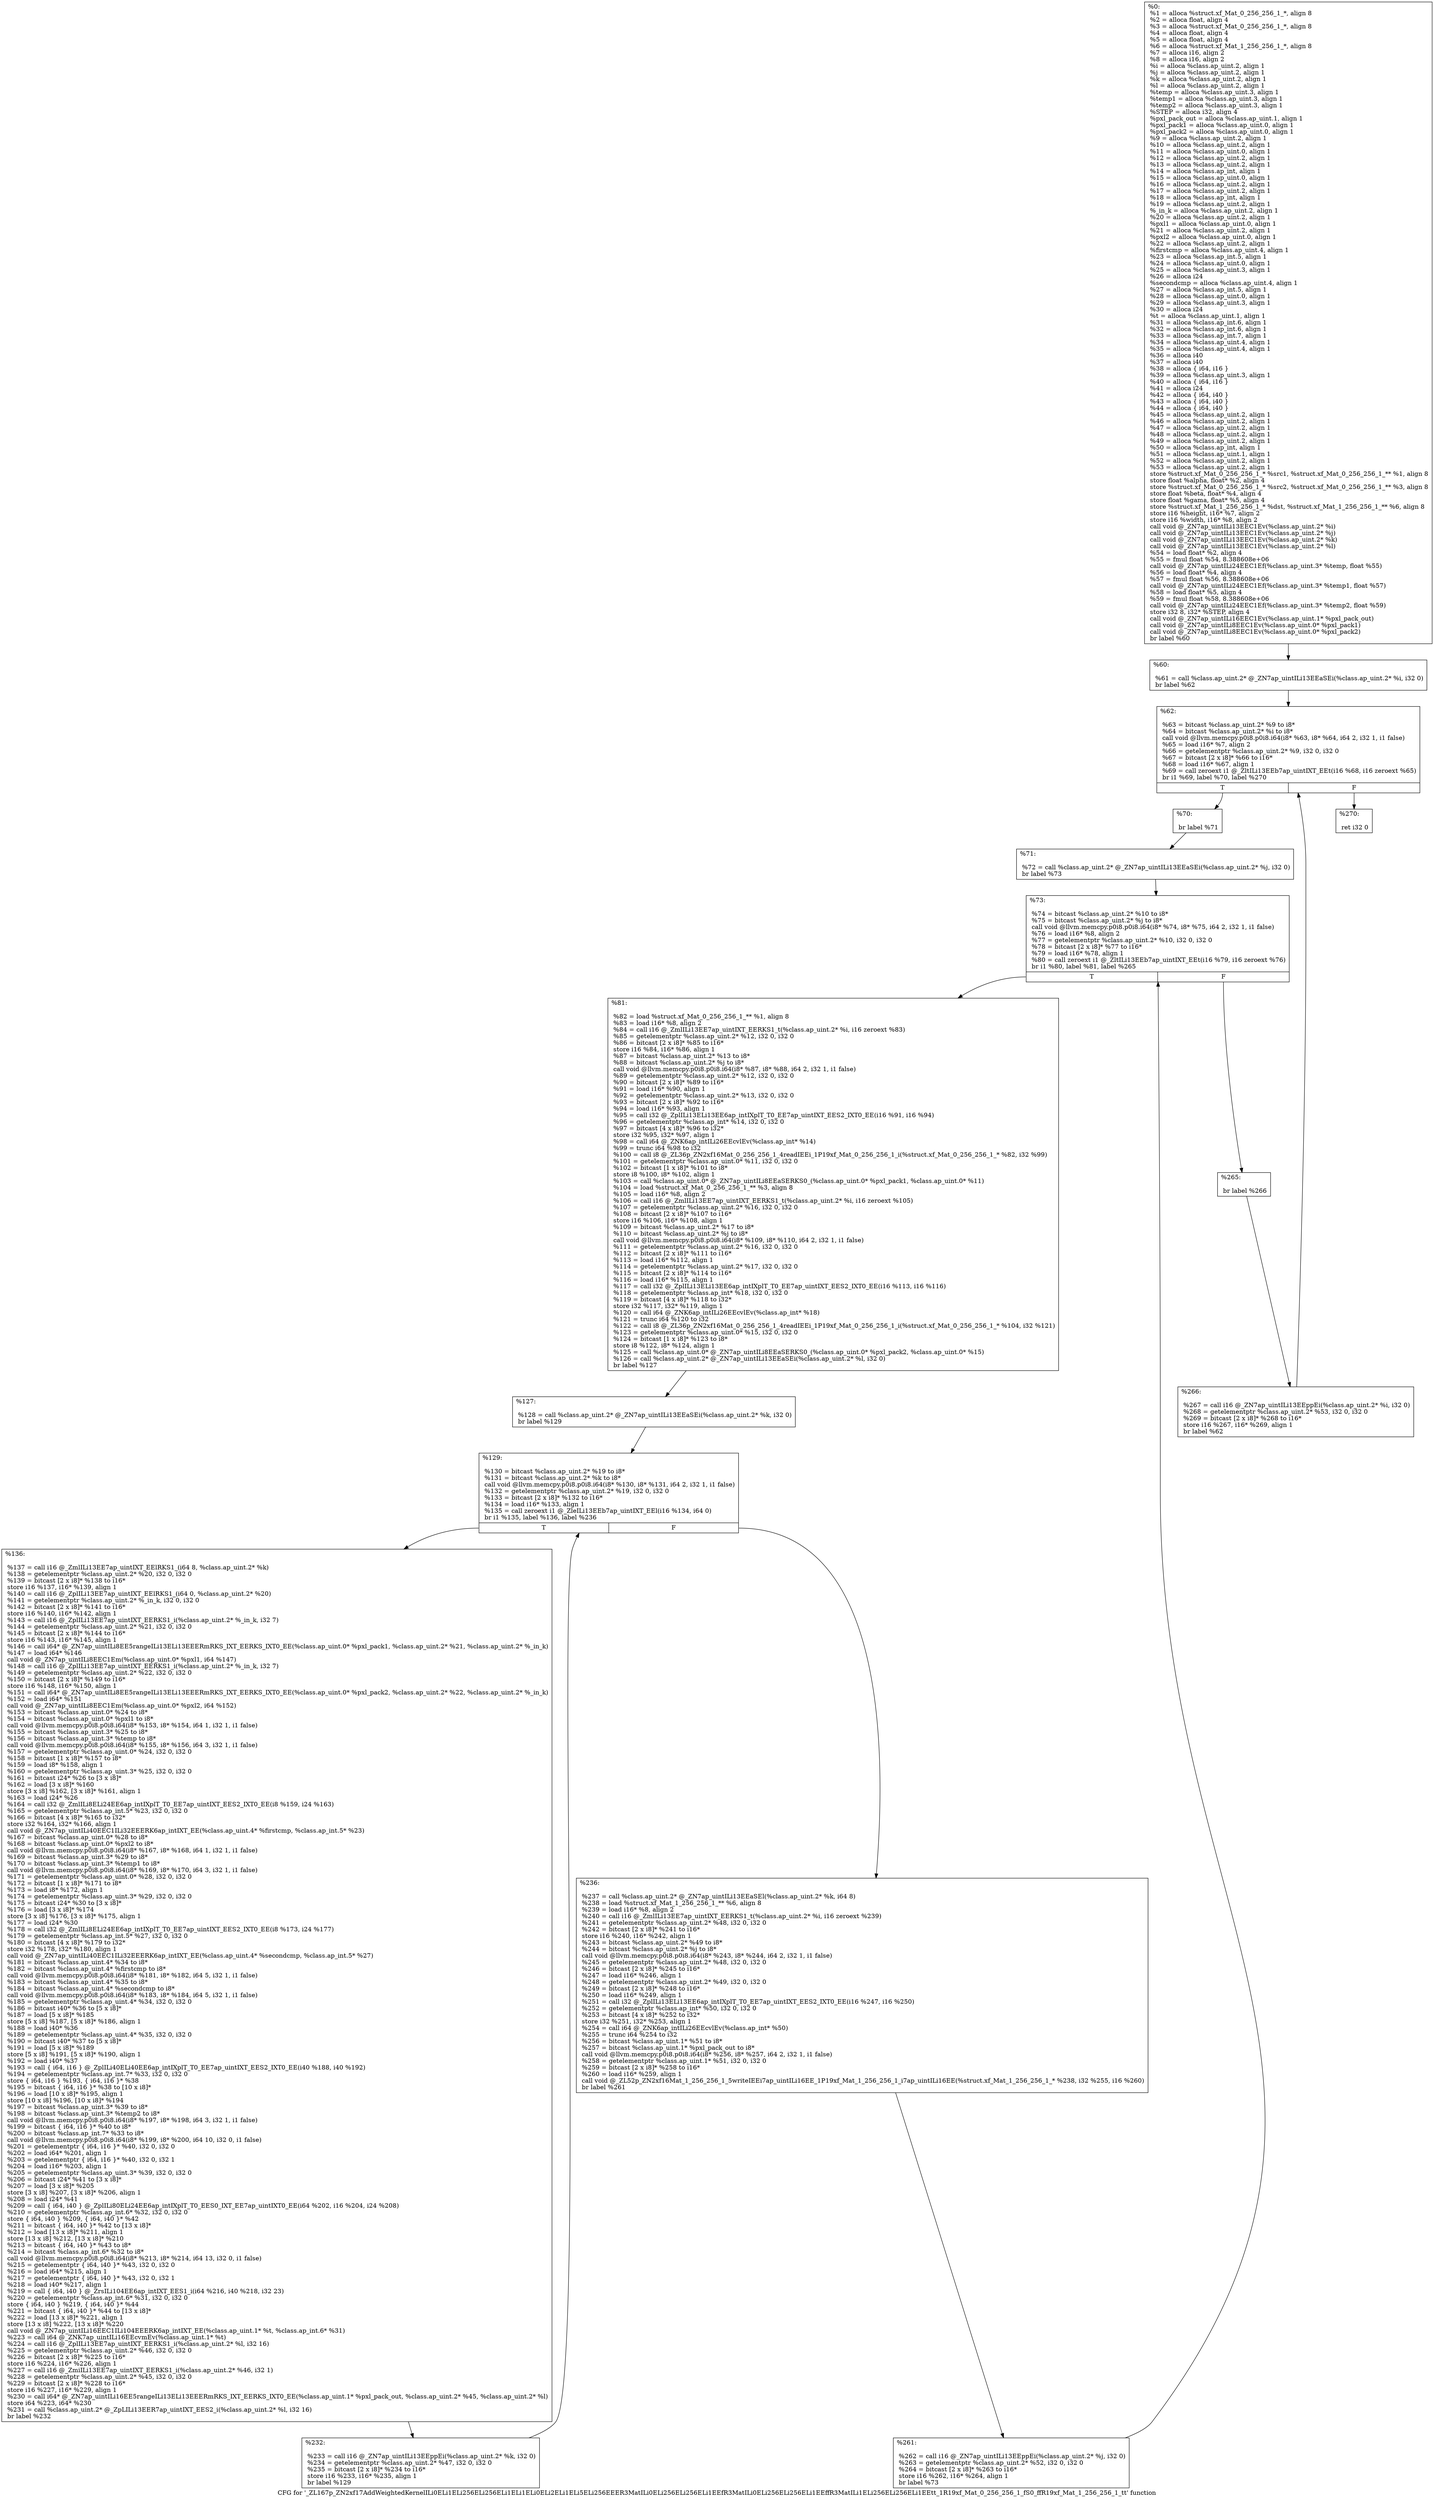 digraph "CFG for '_ZL167p_ZN2xf17AddWeightedKernelILi0ELi1ELi256ELi256ELi1ELi1ELi0ELi2ELi1ELi5ELi256EEER3MatILi0ELi256ELi256ELi1EEfR3MatILi0ELi256ELi256ELi1EEffR3MatILi1ELi256ELi256ELi1EEtt_1R19xf_Mat_0_256_256_1_fS0_ffR19xf_Mat_1_256_256_1_tt' function" {
	label="CFG for '_ZL167p_ZN2xf17AddWeightedKernelILi0ELi1ELi256ELi256ELi1ELi1ELi0ELi2ELi1ELi5ELi256EEER3MatILi0ELi256ELi256ELi1EEfR3MatILi0ELi256ELi256ELi1EEffR3MatILi1ELi256ELi256ELi1EEtt_1R19xf_Mat_0_256_256_1_fS0_ffR19xf_Mat_1_256_256_1_tt' function";

	Node0x3343ad0 [shape=record,label="{%0:\l  %1 = alloca %struct.xf_Mat_0_256_256_1_*, align 8\l  %2 = alloca float, align 4\l  %3 = alloca %struct.xf_Mat_0_256_256_1_*, align 8\l  %4 = alloca float, align 4\l  %5 = alloca float, align 4\l  %6 = alloca %struct.xf_Mat_1_256_256_1_*, align 8\l  %7 = alloca i16, align 2\l  %8 = alloca i16, align 2\l  %i = alloca %class.ap_uint.2, align 1\l  %j = alloca %class.ap_uint.2, align 1\l  %k = alloca %class.ap_uint.2, align 1\l  %l = alloca %class.ap_uint.2, align 1\l  %temp = alloca %class.ap_uint.3, align 1\l  %temp1 = alloca %class.ap_uint.3, align 1\l  %temp2 = alloca %class.ap_uint.3, align 1\l  %STEP = alloca i32, align 4\l  %pxl_pack_out = alloca %class.ap_uint.1, align 1\l  %pxl_pack1 = alloca %class.ap_uint.0, align 1\l  %pxl_pack2 = alloca %class.ap_uint.0, align 1\l  %9 = alloca %class.ap_uint.2, align 1\l  %10 = alloca %class.ap_uint.2, align 1\l  %11 = alloca %class.ap_uint.0, align 1\l  %12 = alloca %class.ap_uint.2, align 1\l  %13 = alloca %class.ap_uint.2, align 1\l  %14 = alloca %class.ap_int, align 1\l  %15 = alloca %class.ap_uint.0, align 1\l  %16 = alloca %class.ap_uint.2, align 1\l  %17 = alloca %class.ap_uint.2, align 1\l  %18 = alloca %class.ap_int, align 1\l  %19 = alloca %class.ap_uint.2, align 1\l  %_in_k = alloca %class.ap_uint.2, align 1\l  %20 = alloca %class.ap_uint.2, align 1\l  %pxl1 = alloca %class.ap_uint.0, align 1\l  %21 = alloca %class.ap_uint.2, align 1\l  %pxl2 = alloca %class.ap_uint.0, align 1\l  %22 = alloca %class.ap_uint.2, align 1\l  %firstcmp = alloca %class.ap_uint.4, align 1\l  %23 = alloca %class.ap_int.5, align 1\l  %24 = alloca %class.ap_uint.0, align 1\l  %25 = alloca %class.ap_uint.3, align 1\l  %26 = alloca i24\l  %secondcmp = alloca %class.ap_uint.4, align 1\l  %27 = alloca %class.ap_int.5, align 1\l  %28 = alloca %class.ap_uint.0, align 1\l  %29 = alloca %class.ap_uint.3, align 1\l  %30 = alloca i24\l  %t = alloca %class.ap_uint.1, align 1\l  %31 = alloca %class.ap_int.6, align 1\l  %32 = alloca %class.ap_int.6, align 1\l  %33 = alloca %class.ap_int.7, align 1\l  %34 = alloca %class.ap_uint.4, align 1\l  %35 = alloca %class.ap_uint.4, align 1\l  %36 = alloca i40\l  %37 = alloca i40\l  %38 = alloca \{ i64, i16 \}\l  %39 = alloca %class.ap_uint.3, align 1\l  %40 = alloca \{ i64, i16 \}\l  %41 = alloca i24\l  %42 = alloca \{ i64, i40 \}\l  %43 = alloca \{ i64, i40 \}\l  %44 = alloca \{ i64, i40 \}\l  %45 = alloca %class.ap_uint.2, align 1\l  %46 = alloca %class.ap_uint.2, align 1\l  %47 = alloca %class.ap_uint.2, align 1\l  %48 = alloca %class.ap_uint.2, align 1\l  %49 = alloca %class.ap_uint.2, align 1\l  %50 = alloca %class.ap_int, align 1\l  %51 = alloca %class.ap_uint.1, align 1\l  %52 = alloca %class.ap_uint.2, align 1\l  %53 = alloca %class.ap_uint.2, align 1\l  store %struct.xf_Mat_0_256_256_1_* %src1, %struct.xf_Mat_0_256_256_1_** %1, align 8\l  store float %alpha, float* %2, align 4\l  store %struct.xf_Mat_0_256_256_1_* %src2, %struct.xf_Mat_0_256_256_1_** %3, align 8\l  store float %beta, float* %4, align 4\l  store float %gama, float* %5, align 4\l  store %struct.xf_Mat_1_256_256_1_* %dst, %struct.xf_Mat_1_256_256_1_** %6, align 8\l  store i16 %height, i16* %7, align 2\l  store i16 %width, i16* %8, align 2\l  call void @_ZN7ap_uintILi13EEC1Ev(%class.ap_uint.2* %i)\l  call void @_ZN7ap_uintILi13EEC1Ev(%class.ap_uint.2* %j)\l  call void @_ZN7ap_uintILi13EEC1Ev(%class.ap_uint.2* %k)\l  call void @_ZN7ap_uintILi13EEC1Ev(%class.ap_uint.2* %l)\l  %54 = load float* %2, align 4\l  %55 = fmul float %54, 8.388608e+06\l  call void @_ZN7ap_uintILi24EEC1Ef(%class.ap_uint.3* %temp, float %55)\l  %56 = load float* %4, align 4\l  %57 = fmul float %56, 8.388608e+06\l  call void @_ZN7ap_uintILi24EEC1Ef(%class.ap_uint.3* %temp1, float %57)\l  %58 = load float* %5, align 4\l  %59 = fmul float %58, 8.388608e+06\l  call void @_ZN7ap_uintILi24EEC1Ef(%class.ap_uint.3* %temp2, float %59)\l  store i32 8, i32* %STEP, align 4\l  call void @_ZN7ap_uintILi16EEC1Ev(%class.ap_uint.1* %pxl_pack_out)\l  call void @_ZN7ap_uintILi8EEC1Ev(%class.ap_uint.0* %pxl_pack1)\l  call void @_ZN7ap_uintILi8EEC1Ev(%class.ap_uint.0* %pxl_pack2)\l  br label %60\l}"];
	Node0x3343ad0 -> Node0x334ddd0;
	Node0x334ddd0 [shape=record,label="{%60:\l\l  %61 = call %class.ap_uint.2* @_ZN7ap_uintILi13EEaSEi(%class.ap_uint.2* %i, i32 0)\l  br label %62\l}"];
	Node0x334ddd0 -> Node0x334e060;
	Node0x334e060 [shape=record,label="{%62:\l\l  %63 = bitcast %class.ap_uint.2* %9 to i8*\l  %64 = bitcast %class.ap_uint.2* %i to i8*\l  call void @llvm.memcpy.p0i8.p0i8.i64(i8* %63, i8* %64, i64 2, i32 1, i1 false)\l  %65 = load i16* %7, align 2\l  %66 = getelementptr %class.ap_uint.2* %9, i32 0, i32 0\l  %67 = bitcast [2 x i8]* %66 to i16*\l  %68 = load i16* %67, align 1\l  %69 = call zeroext i1 @_ZltILi13EEb7ap_uintIXT_EEt(i16 %68, i16 zeroext %65)\l  br i1 %69, label %70, label %270\l|{<s0>T|<s1>F}}"];
	Node0x334e060:s0 -> Node0x334ec40;
	Node0x334e060:s1 -> Node0x334ece0;
	Node0x334ec40 [shape=record,label="{%70:\l\l  br label %71\l}"];
	Node0x334ec40 -> Node0x334ee30;
	Node0x334ee30 [shape=record,label="{%71:\l\l  %72 = call %class.ap_uint.2* @_ZN7ap_uintILi13EEaSEi(%class.ap_uint.2* %j, i32 0)\l  br label %73\l}"];
	Node0x334ee30 -> Node0x334eff0;
	Node0x334eff0 [shape=record,label="{%73:\l\l  %74 = bitcast %class.ap_uint.2* %10 to i8*\l  %75 = bitcast %class.ap_uint.2* %j to i8*\l  call void @llvm.memcpy.p0i8.p0i8.i64(i8* %74, i8* %75, i64 2, i32 1, i1 false)\l  %76 = load i16* %8, align 2\l  %77 = getelementptr %class.ap_uint.2* %10, i32 0, i32 0\l  %78 = bitcast [2 x i8]* %77 to i16*\l  %79 = load i16* %78, align 1\l  %80 = call zeroext i1 @_ZltILi13EEb7ap_uintIXT_EEt(i16 %79, i16 zeroext %76)\l  br i1 %80, label %81, label %265\l|{<s0>T|<s1>F}}"];
	Node0x334eff0:s0 -> Node0x334f5b0;
	Node0x334eff0:s1 -> Node0x334f650;
	Node0x334f5b0 [shape=record,label="{%81:\l\l  %82 = load %struct.xf_Mat_0_256_256_1_** %1, align 8\l  %83 = load i16* %8, align 2\l  %84 = call i16 @_ZmlILi13EE7ap_uintIXT_EERKS1_t(%class.ap_uint.2* %i, i16 zeroext %83)\l  %85 = getelementptr %class.ap_uint.2* %12, i32 0, i32 0\l  %86 = bitcast [2 x i8]* %85 to i16*\l  store i16 %84, i16* %86, align 1\l  %87 = bitcast %class.ap_uint.2* %13 to i8*\l  %88 = bitcast %class.ap_uint.2* %j to i8*\l  call void @llvm.memcpy.p0i8.p0i8.i64(i8* %87, i8* %88, i64 2, i32 1, i1 false)\l  %89 = getelementptr %class.ap_uint.2* %12, i32 0, i32 0\l  %90 = bitcast [2 x i8]* %89 to i16*\l  %91 = load i16* %90, align 1\l  %92 = getelementptr %class.ap_uint.2* %13, i32 0, i32 0\l  %93 = bitcast [2 x i8]* %92 to i16*\l  %94 = load i16* %93, align 1\l  %95 = call i32 @_ZplILi13ELi13EE6ap_intIXplT_T0_EE7ap_uintIXT_EES2_IXT0_EE(i16 %91, i16 %94)\l  %96 = getelementptr %class.ap_int* %14, i32 0, i32 0\l  %97 = bitcast [4 x i8]* %96 to i32*\l  store i32 %95, i32* %97, align 1\l  %98 = call i64 @_ZNK6ap_intILi26EEcvlEv(%class.ap_int* %14)\l  %99 = trunc i64 %98 to i32\l  %100 = call i8 @_ZL36p_ZN2xf16Mat_0_256_256_1_4readIEEi_1P19xf_Mat_0_256_256_1_i(%struct.xf_Mat_0_256_256_1_* %82, i32 %99)\l  %101 = getelementptr %class.ap_uint.0* %11, i32 0, i32 0\l  %102 = bitcast [1 x i8]* %101 to i8*\l  store i8 %100, i8* %102, align 1\l  %103 = call %class.ap_uint.0* @_ZN7ap_uintILi8EEaSERKS0_(%class.ap_uint.0* %pxl_pack1, %class.ap_uint.0* %11)\l  %104 = load %struct.xf_Mat_0_256_256_1_** %3, align 8\l  %105 = load i16* %8, align 2\l  %106 = call i16 @_ZmlILi13EE7ap_uintIXT_EERKS1_t(%class.ap_uint.2* %i, i16 zeroext %105)\l  %107 = getelementptr %class.ap_uint.2* %16, i32 0, i32 0\l  %108 = bitcast [2 x i8]* %107 to i16*\l  store i16 %106, i16* %108, align 1\l  %109 = bitcast %class.ap_uint.2* %17 to i8*\l  %110 = bitcast %class.ap_uint.2* %j to i8*\l  call void @llvm.memcpy.p0i8.p0i8.i64(i8* %109, i8* %110, i64 2, i32 1, i1 false)\l  %111 = getelementptr %class.ap_uint.2* %16, i32 0, i32 0\l  %112 = bitcast [2 x i8]* %111 to i16*\l  %113 = load i16* %112, align 1\l  %114 = getelementptr %class.ap_uint.2* %17, i32 0, i32 0\l  %115 = bitcast [2 x i8]* %114 to i16*\l  %116 = load i16* %115, align 1\l  %117 = call i32 @_ZplILi13ELi13EE6ap_intIXplT_T0_EE7ap_uintIXT_EES2_IXT0_EE(i16 %113, i16 %116)\l  %118 = getelementptr %class.ap_int* %18, i32 0, i32 0\l  %119 = bitcast [4 x i8]* %118 to i32*\l  store i32 %117, i32* %119, align 1\l  %120 = call i64 @_ZNK6ap_intILi26EEcvlEv(%class.ap_int* %18)\l  %121 = trunc i64 %120 to i32\l  %122 = call i8 @_ZL36p_ZN2xf16Mat_0_256_256_1_4readIEEi_1P19xf_Mat_0_256_256_1_i(%struct.xf_Mat_0_256_256_1_* %104, i32 %121)\l  %123 = getelementptr %class.ap_uint.0* %15, i32 0, i32 0\l  %124 = bitcast [1 x i8]* %123 to i8*\l  store i8 %122, i8* %124, align 1\l  %125 = call %class.ap_uint.0* @_ZN7ap_uintILi8EEaSERKS0_(%class.ap_uint.0* %pxl_pack2, %class.ap_uint.0* %15)\l  %126 = call %class.ap_uint.2* @_ZN7ap_uintILi13EEaSEi(%class.ap_uint.2* %l, i32 0)\l  br label %127\l}"];
	Node0x334f5b0 -> Node0x3351690;
	Node0x3351690 [shape=record,label="{%127:\l\l  %128 = call %class.ap_uint.2* @_ZN7ap_uintILi13EEaSEi(%class.ap_uint.2* %k, i32 0)\l  br label %129\l}"];
	Node0x3351690 -> Node0x3352fd0;
	Node0x3352fd0 [shape=record,label="{%129:\l\l  %130 = bitcast %class.ap_uint.2* %19 to i8*\l  %131 = bitcast %class.ap_uint.2* %k to i8*\l  call void @llvm.memcpy.p0i8.p0i8.i64(i8* %130, i8* %131, i64 2, i32 1, i1 false)\l  %132 = getelementptr %class.ap_uint.2* %19, i32 0, i32 0\l  %133 = bitcast [2 x i8]* %132 to i16*\l  %134 = load i16* %133, align 1\l  %135 = call zeroext i1 @_ZleILi13EEb7ap_uintIXT_EEl(i16 %134, i64 0)\l  br i1 %135, label %136, label %236\l|{<s0>T|<s1>F}}"];
	Node0x3352fd0:s0 -> Node0x3353620;
	Node0x3352fd0:s1 -> Node0x33536c0;
	Node0x3353620 [shape=record,label="{%136:\l\l  %137 = call i16 @_ZmlILi13EE7ap_uintIXT_EElRKS1_(i64 8, %class.ap_uint.2* %k)\l  %138 = getelementptr %class.ap_uint.2* %20, i32 0, i32 0\l  %139 = bitcast [2 x i8]* %138 to i16*\l  store i16 %137, i16* %139, align 1\l  %140 = call i16 @_ZplILi13EE7ap_uintIXT_EElRKS1_(i64 0, %class.ap_uint.2* %20)\l  %141 = getelementptr %class.ap_uint.2* %_in_k, i32 0, i32 0\l  %142 = bitcast [2 x i8]* %141 to i16*\l  store i16 %140, i16* %142, align 1\l  %143 = call i16 @_ZplILi13EE7ap_uintIXT_EERKS1_i(%class.ap_uint.2* %_in_k, i32 7)\l  %144 = getelementptr %class.ap_uint.2* %21, i32 0, i32 0\l  %145 = bitcast [2 x i8]* %144 to i16*\l  store i16 %143, i16* %145, align 1\l  %146 = call i64* @_ZN7ap_uintILi8EE5rangeILi13ELi13EEERmRKS_IXT_EERKS_IXT0_EE(%class.ap_uint.0* %pxl_pack1, %class.ap_uint.2* %21, %class.ap_uint.2* %_in_k)\l  %147 = load i64* %146\l  call void @_ZN7ap_uintILi8EEC1Em(%class.ap_uint.0* %pxl1, i64 %147)\l  %148 = call i16 @_ZplILi13EE7ap_uintIXT_EERKS1_i(%class.ap_uint.2* %_in_k, i32 7)\l  %149 = getelementptr %class.ap_uint.2* %22, i32 0, i32 0\l  %150 = bitcast [2 x i8]* %149 to i16*\l  store i16 %148, i16* %150, align 1\l  %151 = call i64* @_ZN7ap_uintILi8EE5rangeILi13ELi13EEERmRKS_IXT_EERKS_IXT0_EE(%class.ap_uint.0* %pxl_pack2, %class.ap_uint.2* %22, %class.ap_uint.2* %_in_k)\l  %152 = load i64* %151\l  call void @_ZN7ap_uintILi8EEC1Em(%class.ap_uint.0* %pxl2, i64 %152)\l  %153 = bitcast %class.ap_uint.0* %24 to i8*\l  %154 = bitcast %class.ap_uint.0* %pxl1 to i8*\l  call void @llvm.memcpy.p0i8.p0i8.i64(i8* %153, i8* %154, i64 1, i32 1, i1 false)\l  %155 = bitcast %class.ap_uint.3* %25 to i8*\l  %156 = bitcast %class.ap_uint.3* %temp to i8*\l  call void @llvm.memcpy.p0i8.p0i8.i64(i8* %155, i8* %156, i64 3, i32 1, i1 false)\l  %157 = getelementptr %class.ap_uint.0* %24, i32 0, i32 0\l  %158 = bitcast [1 x i8]* %157 to i8*\l  %159 = load i8* %158, align 1\l  %160 = getelementptr %class.ap_uint.3* %25, i32 0, i32 0\l  %161 = bitcast i24* %26 to [3 x i8]*\l  %162 = load [3 x i8]* %160\l  store [3 x i8] %162, [3 x i8]* %161, align 1\l  %163 = load i24* %26\l  %164 = call i32 @_ZmlILi8ELi24EE6ap_intIXplT_T0_EE7ap_uintIXT_EES2_IXT0_EE(i8 %159, i24 %163)\l  %165 = getelementptr %class.ap_int.5* %23, i32 0, i32 0\l  %166 = bitcast [4 x i8]* %165 to i32*\l  store i32 %164, i32* %166, align 1\l  call void @_ZN7ap_uintILi40EEC1ILi32EEERK6ap_intIXT_EE(%class.ap_uint.4* %firstcmp, %class.ap_int.5* %23)\l  %167 = bitcast %class.ap_uint.0* %28 to i8*\l  %168 = bitcast %class.ap_uint.0* %pxl2 to i8*\l  call void @llvm.memcpy.p0i8.p0i8.i64(i8* %167, i8* %168, i64 1, i32 1, i1 false)\l  %169 = bitcast %class.ap_uint.3* %29 to i8*\l  %170 = bitcast %class.ap_uint.3* %temp1 to i8*\l  call void @llvm.memcpy.p0i8.p0i8.i64(i8* %169, i8* %170, i64 3, i32 1, i1 false)\l  %171 = getelementptr %class.ap_uint.0* %28, i32 0, i32 0\l  %172 = bitcast [1 x i8]* %171 to i8*\l  %173 = load i8* %172, align 1\l  %174 = getelementptr %class.ap_uint.3* %29, i32 0, i32 0\l  %175 = bitcast i24* %30 to [3 x i8]*\l  %176 = load [3 x i8]* %174\l  store [3 x i8] %176, [3 x i8]* %175, align 1\l  %177 = load i24* %30\l  %178 = call i32 @_ZmlILi8ELi24EE6ap_intIXplT_T0_EE7ap_uintIXT_EES2_IXT0_EE(i8 %173, i24 %177)\l  %179 = getelementptr %class.ap_int.5* %27, i32 0, i32 0\l  %180 = bitcast [4 x i8]* %179 to i32*\l  store i32 %178, i32* %180, align 1\l  call void @_ZN7ap_uintILi40EEC1ILi32EEERK6ap_intIXT_EE(%class.ap_uint.4* %secondcmp, %class.ap_int.5* %27)\l  %181 = bitcast %class.ap_uint.4* %34 to i8*\l  %182 = bitcast %class.ap_uint.4* %firstcmp to i8*\l  call void @llvm.memcpy.p0i8.p0i8.i64(i8* %181, i8* %182, i64 5, i32 1, i1 false)\l  %183 = bitcast %class.ap_uint.4* %35 to i8*\l  %184 = bitcast %class.ap_uint.4* %secondcmp to i8*\l  call void @llvm.memcpy.p0i8.p0i8.i64(i8* %183, i8* %184, i64 5, i32 1, i1 false)\l  %185 = getelementptr %class.ap_uint.4* %34, i32 0, i32 0\l  %186 = bitcast i40* %36 to [5 x i8]*\l  %187 = load [5 x i8]* %185\l  store [5 x i8] %187, [5 x i8]* %186, align 1\l  %188 = load i40* %36\l  %189 = getelementptr %class.ap_uint.4* %35, i32 0, i32 0\l  %190 = bitcast i40* %37 to [5 x i8]*\l  %191 = load [5 x i8]* %189\l  store [5 x i8] %191, [5 x i8]* %190, align 1\l  %192 = load i40* %37\l  %193 = call \{ i64, i16 \} @_ZplILi40ELi40EE6ap_intIXplT_T0_EE7ap_uintIXT_EES2_IXT0_EE(i40 %188, i40 %192)\l  %194 = getelementptr %class.ap_int.7* %33, i32 0, i32 0\l  store \{ i64, i16 \} %193, \{ i64, i16 \}* %38\l  %195 = bitcast \{ i64, i16 \}* %38 to [10 x i8]*\l  %196 = load [10 x i8]* %195, align 1\l  store [10 x i8] %196, [10 x i8]* %194\l  %197 = bitcast %class.ap_uint.3* %39 to i8*\l  %198 = bitcast %class.ap_uint.3* %temp2 to i8*\l  call void @llvm.memcpy.p0i8.p0i8.i64(i8* %197, i8* %198, i64 3, i32 1, i1 false)\l  %199 = bitcast \{ i64, i16 \}* %40 to i8*\l  %200 = bitcast %class.ap_int.7* %33 to i8*\l  call void @llvm.memcpy.p0i8.p0i8.i64(i8* %199, i8* %200, i64 10, i32 0, i1 false)\l  %201 = getelementptr \{ i64, i16 \}* %40, i32 0, i32 0\l  %202 = load i64* %201, align 1\l  %203 = getelementptr \{ i64, i16 \}* %40, i32 0, i32 1\l  %204 = load i16* %203, align 1\l  %205 = getelementptr %class.ap_uint.3* %39, i32 0, i32 0\l  %206 = bitcast i24* %41 to [3 x i8]*\l  %207 = load [3 x i8]* %205\l  store [3 x i8] %207, [3 x i8]* %206, align 1\l  %208 = load i24* %41\l  %209 = call \{ i64, i40 \} @_ZplILi80ELi24EE6ap_intIXplT_T0_EES0_IXT_EE7ap_uintIXT0_EE(i64 %202, i16 %204, i24 %208)\l  %210 = getelementptr %class.ap_int.6* %32, i32 0, i32 0\l  store \{ i64, i40 \} %209, \{ i64, i40 \}* %42\l  %211 = bitcast \{ i64, i40 \}* %42 to [13 x i8]*\l  %212 = load [13 x i8]* %211, align 1\l  store [13 x i8] %212, [13 x i8]* %210\l  %213 = bitcast \{ i64, i40 \}* %43 to i8*\l  %214 = bitcast %class.ap_int.6* %32 to i8*\l  call void @llvm.memcpy.p0i8.p0i8.i64(i8* %213, i8* %214, i64 13, i32 0, i1 false)\l  %215 = getelementptr \{ i64, i40 \}* %43, i32 0, i32 0\l  %216 = load i64* %215, align 1\l  %217 = getelementptr \{ i64, i40 \}* %43, i32 0, i32 1\l  %218 = load i40* %217, align 1\l  %219 = call \{ i64, i40 \} @_ZrsILi104EE6ap_intIXT_EES1_i(i64 %216, i40 %218, i32 23)\l  %220 = getelementptr %class.ap_int.6* %31, i32 0, i32 0\l  store \{ i64, i40 \} %219, \{ i64, i40 \}* %44\l  %221 = bitcast \{ i64, i40 \}* %44 to [13 x i8]*\l  %222 = load [13 x i8]* %221, align 1\l  store [13 x i8] %222, [13 x i8]* %220\l  call void @_ZN7ap_uintILi16EEC1ILi104EEERK6ap_intIXT_EE(%class.ap_uint.1* %t, %class.ap_int.6* %31)\l  %223 = call i64 @_ZNK7ap_uintILi16EEcvmEv(%class.ap_uint.1* %t)\l  %224 = call i16 @_ZplILi13EE7ap_uintIXT_EERKS1_i(%class.ap_uint.2* %l, i32 16)\l  %225 = getelementptr %class.ap_uint.2* %46, i32 0, i32 0\l  %226 = bitcast [2 x i8]* %225 to i16*\l  store i16 %224, i16* %226, align 1\l  %227 = call i16 @_ZmiILi13EE7ap_uintIXT_EERKS1_i(%class.ap_uint.2* %46, i32 1)\l  %228 = getelementptr %class.ap_uint.2* %45, i32 0, i32 0\l  %229 = bitcast [2 x i8]* %228 to i16*\l  store i16 %227, i16* %229, align 1\l  %230 = call i64* @_ZN7ap_uintILi16EE5rangeILi13ELi13EEERmRKS_IXT_EERKS_IXT0_EE(%class.ap_uint.1* %pxl_pack_out, %class.ap_uint.2* %45, %class.ap_uint.2* %l)\l  store i64 %223, i64* %230\l  %231 = call %class.ap_uint.2* @_ZpLILi13EER7ap_uintIXT_EES2_i(%class.ap_uint.2* %l, i32 16)\l  br label %232\l}"];
	Node0x3353620 -> Node0x335a820;
	Node0x335a820 [shape=record,label="{%232:\l\l  %233 = call i16 @_ZN7ap_uintILi13EEppEi(%class.ap_uint.2* %k, i32 0)\l  %234 = getelementptr %class.ap_uint.2* %47, i32 0, i32 0\l  %235 = bitcast [2 x i8]* %234 to i16*\l  store i16 %233, i16* %235, align 1\l  br label %129\l}"];
	Node0x335a820 -> Node0x3352fd0;
	Node0x33536c0 [shape=record,label="{%236:\l\l  %237 = call %class.ap_uint.2* @_ZN7ap_uintILi13EEaSEl(%class.ap_uint.2* %k, i64 8)\l  %238 = load %struct.xf_Mat_1_256_256_1_** %6, align 8\l  %239 = load i16* %8, align 2\l  %240 = call i16 @_ZmlILi13EE7ap_uintIXT_EERKS1_t(%class.ap_uint.2* %i, i16 zeroext %239)\l  %241 = getelementptr %class.ap_uint.2* %48, i32 0, i32 0\l  %242 = bitcast [2 x i8]* %241 to i16*\l  store i16 %240, i16* %242, align 1\l  %243 = bitcast %class.ap_uint.2* %49 to i8*\l  %244 = bitcast %class.ap_uint.2* %j to i8*\l  call void @llvm.memcpy.p0i8.p0i8.i64(i8* %243, i8* %244, i64 2, i32 1, i1 false)\l  %245 = getelementptr %class.ap_uint.2* %48, i32 0, i32 0\l  %246 = bitcast [2 x i8]* %245 to i16*\l  %247 = load i16* %246, align 1\l  %248 = getelementptr %class.ap_uint.2* %49, i32 0, i32 0\l  %249 = bitcast [2 x i8]* %248 to i16*\l  %250 = load i16* %249, align 1\l  %251 = call i32 @_ZplILi13ELi13EE6ap_intIXplT_T0_EE7ap_uintIXT_EES2_IXT0_EE(i16 %247, i16 %250)\l  %252 = getelementptr %class.ap_int* %50, i32 0, i32 0\l  %253 = bitcast [4 x i8]* %252 to i32*\l  store i32 %251, i32* %253, align 1\l  %254 = call i64 @_ZNK6ap_intILi26EEcvlEv(%class.ap_int* %50)\l  %255 = trunc i64 %254 to i32\l  %256 = bitcast %class.ap_uint.1* %51 to i8*\l  %257 = bitcast %class.ap_uint.1* %pxl_pack_out to i8*\l  call void @llvm.memcpy.p0i8.p0i8.i64(i8* %256, i8* %257, i64 2, i32 1, i1 false)\l  %258 = getelementptr %class.ap_uint.1* %51, i32 0, i32 0\l  %259 = bitcast [2 x i8]* %258 to i16*\l  %260 = load i16* %259, align 1\l  call void @_ZL52p_ZN2xf16Mat_1_256_256_1_5writeIEEi7ap_uintILi16EE_1P19xf_Mat_1_256_256_1_i7ap_uintILi16EE(%struct.xf_Mat_1_256_256_1_* %238, i32 %255, i16 %260)\l  br label %261\l}"];
	Node0x33536c0 -> Node0x335b080;
	Node0x335b080 [shape=record,label="{%261:\l\l  %262 = call i16 @_ZN7ap_uintILi13EEppEi(%class.ap_uint.2* %j, i32 0)\l  %263 = getelementptr %class.ap_uint.2* %52, i32 0, i32 0\l  %264 = bitcast [2 x i8]* %263 to i16*\l  store i16 %262, i16* %264, align 1\l  br label %73\l}"];
	Node0x335b080 -> Node0x334eff0;
	Node0x334f650 [shape=record,label="{%265:\l\l  br label %266\l}"];
	Node0x334f650 -> Node0x335cee0;
	Node0x335cee0 [shape=record,label="{%266:\l\l  %267 = call i16 @_ZN7ap_uintILi13EEppEi(%class.ap_uint.2* %i, i32 0)\l  %268 = getelementptr %class.ap_uint.2* %53, i32 0, i32 0\l  %269 = bitcast [2 x i8]* %268 to i16*\l  store i16 %267, i16* %269, align 1\l  br label %62\l}"];
	Node0x335cee0 -> Node0x334e060;
	Node0x334ece0 [shape=record,label="{%270:\l\l  ret i32 0\l}"];
}
